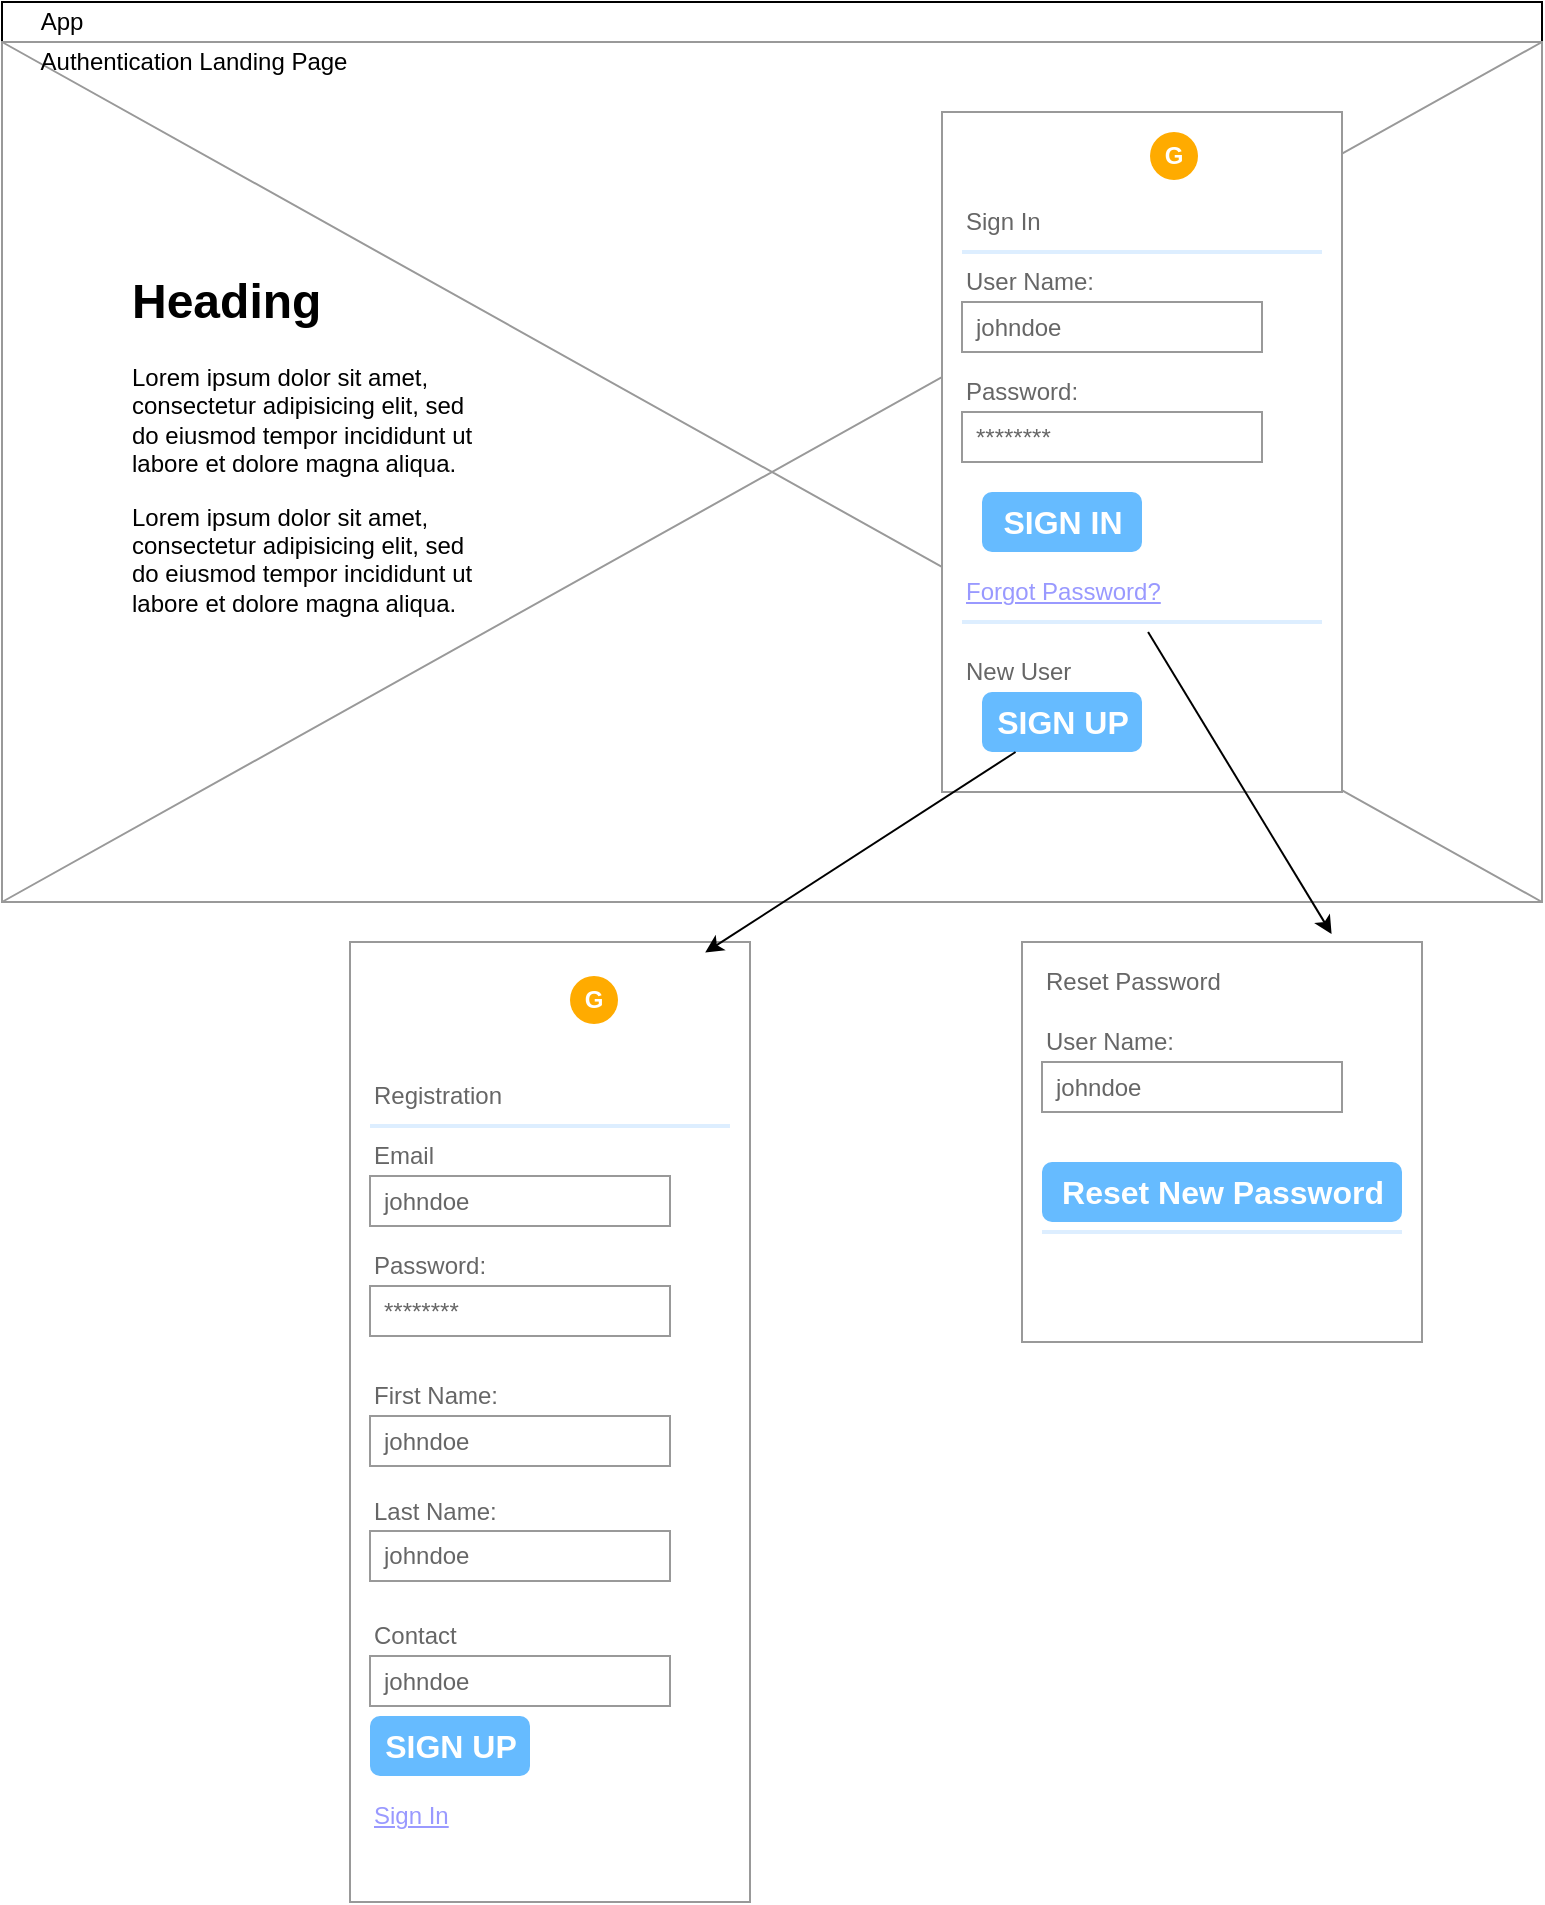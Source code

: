 <mxfile version="22.1.4" type="github">
  <diagram name="Page-1" id="Z21mBP2d0bDcraAdHLnU">
    <mxGraphModel dx="1050" dy="630" grid="1" gridSize="10" guides="1" tooltips="1" connect="1" arrows="1" fold="1" page="1" pageScale="1" pageWidth="827" pageHeight="1169" math="0" shadow="0">
      <root>
        <mxCell id="0" />
        <mxCell id="1" parent="0" />
        <mxCell id="4ooZNw-VQ2BO_oq2PY-E-2" value="" style="rounded=0;whiteSpace=wrap;html=1;" vertex="1" parent="1">
          <mxGeometry x="40" y="70" width="770" height="450" as="geometry" />
        </mxCell>
        <mxCell id="4ooZNw-VQ2BO_oq2PY-E-6" value="" style="verticalLabelPosition=bottom;shadow=0;dashed=0;align=center;html=1;verticalAlign=top;strokeWidth=1;shape=mxgraph.mockup.graphics.simpleIcon;strokeColor=#999999;" vertex="1" parent="1">
          <mxGeometry x="40" y="90" width="770" height="430" as="geometry" />
        </mxCell>
        <mxCell id="4ooZNw-VQ2BO_oq2PY-E-3" value="App" style="text;html=1;strokeColor=none;fillColor=none;align=center;verticalAlign=middle;whiteSpace=wrap;rounded=0;" vertex="1" parent="1">
          <mxGeometry x="40" y="70" width="60" height="20" as="geometry" />
        </mxCell>
        <mxCell id="4ooZNw-VQ2BO_oq2PY-E-5" value="Authentication Landing Page" style="text;html=1;strokeColor=none;fillColor=none;align=center;verticalAlign=middle;whiteSpace=wrap;rounded=0;" vertex="1" parent="1">
          <mxGeometry x="41" y="90" width="190" height="20" as="geometry" />
        </mxCell>
        <mxCell id="4ooZNw-VQ2BO_oq2PY-E-7" value="&lt;h1&gt;Heading&lt;/h1&gt;&lt;p&gt;Lorem ipsum dolor sit amet, consectetur adipisicing elit, sed do eiusmod tempor incididunt ut labore et dolore magna aliqua.&lt;/p&gt;&lt;p&gt;Lorem ipsum dolor sit amet, consectetur adipisicing elit, sed do eiusmod tempor incididunt ut labore et dolore magna aliqua.&lt;br&gt;&lt;/p&gt;&lt;p&gt;&lt;br&gt;&lt;/p&gt;" style="text;html=1;strokeColor=none;fillColor=none;spacing=5;spacingTop=-20;whiteSpace=wrap;overflow=hidden;rounded=0;" vertex="1" parent="1">
          <mxGeometry x="100" y="200" width="190" height="190" as="geometry" />
        </mxCell>
        <mxCell id="4ooZNw-VQ2BO_oq2PY-E-8" value="" style="strokeWidth=1;shadow=0;dashed=0;align=center;html=1;shape=mxgraph.mockup.forms.rrect;rSize=0;strokeColor=#999999;fillColor=#ffffff;" vertex="1" parent="1">
          <mxGeometry x="510" y="125" width="200" height="340" as="geometry" />
        </mxCell>
        <mxCell id="4ooZNw-VQ2BO_oq2PY-E-9" value="Sign In" style="strokeWidth=1;shadow=0;dashed=0;align=center;html=1;shape=mxgraph.mockup.forms.anchor;fontSize=12;fontColor=#666666;align=left;resizeWidth=1;spacingLeft=0;" vertex="1" parent="4ooZNw-VQ2BO_oq2PY-E-8">
          <mxGeometry width="100" height="20" relative="1" as="geometry">
            <mxPoint x="10" y="45" as="offset" />
          </mxGeometry>
        </mxCell>
        <mxCell id="4ooZNw-VQ2BO_oq2PY-E-10" value="" style="shape=line;strokeColor=#ddeeff;strokeWidth=2;html=1;resizeWidth=1;" vertex="1" parent="4ooZNw-VQ2BO_oq2PY-E-8">
          <mxGeometry width="180" height="10" relative="1" as="geometry">
            <mxPoint x="10" y="65" as="offset" />
          </mxGeometry>
        </mxCell>
        <mxCell id="4ooZNw-VQ2BO_oq2PY-E-11" value="User Name:" style="strokeWidth=1;shadow=0;dashed=0;align=center;html=1;shape=mxgraph.mockup.forms.anchor;fontSize=12;fontColor=#666666;align=left;resizeWidth=1;spacingLeft=0;" vertex="1" parent="4ooZNw-VQ2BO_oq2PY-E-8">
          <mxGeometry width="100" height="20" relative="1" as="geometry">
            <mxPoint x="10" y="75" as="offset" />
          </mxGeometry>
        </mxCell>
        <mxCell id="4ooZNw-VQ2BO_oq2PY-E-12" value="johndoe" style="strokeWidth=1;shadow=0;dashed=0;align=center;html=1;shape=mxgraph.mockup.forms.rrect;rSize=0;strokeColor=#999999;fontColor=#666666;align=left;spacingLeft=5;resizeWidth=1;" vertex="1" parent="4ooZNw-VQ2BO_oq2PY-E-8">
          <mxGeometry width="150" height="25" relative="1" as="geometry">
            <mxPoint x="10" y="95" as="offset" />
          </mxGeometry>
        </mxCell>
        <mxCell id="4ooZNw-VQ2BO_oq2PY-E-13" value="Password:" style="strokeWidth=1;shadow=0;dashed=0;align=center;html=1;shape=mxgraph.mockup.forms.anchor;fontSize=12;fontColor=#666666;align=left;resizeWidth=1;spacingLeft=0;" vertex="1" parent="4ooZNw-VQ2BO_oq2PY-E-8">
          <mxGeometry width="100" height="20" relative="1" as="geometry">
            <mxPoint x="10" y="130" as="offset" />
          </mxGeometry>
        </mxCell>
        <mxCell id="4ooZNw-VQ2BO_oq2PY-E-14" value="********" style="strokeWidth=1;shadow=0;dashed=0;align=center;html=1;shape=mxgraph.mockup.forms.rrect;rSize=0;strokeColor=#999999;fontColor=#666666;align=left;spacingLeft=5;resizeWidth=1;" vertex="1" parent="4ooZNw-VQ2BO_oq2PY-E-8">
          <mxGeometry width="150" height="25" relative="1" as="geometry">
            <mxPoint x="10" y="150" as="offset" />
          </mxGeometry>
        </mxCell>
        <mxCell id="4ooZNw-VQ2BO_oq2PY-E-15" value="SIGN IN" style="strokeWidth=1;shadow=0;dashed=0;align=center;html=1;shape=mxgraph.mockup.forms.rrect;rSize=5;strokeColor=none;fontColor=#ffffff;fillColor=#66bbff;fontSize=16;fontStyle=1;" vertex="1" parent="4ooZNw-VQ2BO_oq2PY-E-8">
          <mxGeometry y="1" width="80" height="30" relative="1" as="geometry">
            <mxPoint x="20" y="-150" as="offset" />
          </mxGeometry>
        </mxCell>
        <mxCell id="4ooZNw-VQ2BO_oq2PY-E-16" value="Forgot Password?" style="strokeWidth=1;shadow=0;dashed=0;align=center;html=1;shape=mxgraph.mockup.forms.anchor;fontSize=12;fontColor=#9999ff;align=left;spacingLeft=0;fontStyle=4;resizeWidth=1;" vertex="1" parent="4ooZNw-VQ2BO_oq2PY-E-8">
          <mxGeometry y="1" width="150" height="20" relative="1" as="geometry">
            <mxPoint x="10" y="-110" as="offset" />
          </mxGeometry>
        </mxCell>
        <mxCell id="4ooZNw-VQ2BO_oq2PY-E-17" value="" style="shape=line;strokeColor=#ddeeff;strokeWidth=2;html=1;resizeWidth=1;" vertex="1" parent="4ooZNw-VQ2BO_oq2PY-E-8">
          <mxGeometry y="1" width="180" height="10" relative="1" as="geometry">
            <mxPoint x="10" y="-90" as="offset" />
          </mxGeometry>
        </mxCell>
        <mxCell id="4ooZNw-VQ2BO_oq2PY-E-18" value="New User" style="strokeWidth=1;shadow=0;dashed=0;align=center;html=1;shape=mxgraph.mockup.forms.anchor;fontSize=12;fontColor=#666666;align=left;spacingLeft=0;resizeWidth=1;" vertex="1" parent="4ooZNw-VQ2BO_oq2PY-E-8">
          <mxGeometry y="1" width="150" height="20" relative="1" as="geometry">
            <mxPoint x="10" y="-70" as="offset" />
          </mxGeometry>
        </mxCell>
        <mxCell id="4ooZNw-VQ2BO_oq2PY-E-19" value="SIGN UP" style="strokeWidth=1;shadow=0;dashed=0;align=center;html=1;shape=mxgraph.mockup.forms.rrect;rSize=5;strokeColor=none;fontColor=#ffffff;fillColor=#66bbff;fontSize=16;fontStyle=1;" vertex="1" parent="4ooZNw-VQ2BO_oq2PY-E-8">
          <mxGeometry y="1" width="80" height="30" relative="1" as="geometry">
            <mxPoint x="20" y="-50" as="offset" />
          </mxGeometry>
        </mxCell>
        <mxCell id="4ooZNw-VQ2BO_oq2PY-E-20" value="" style="shape=image;html=1;verticalAlign=top;verticalLabelPosition=bottom;labelBackgroundColor=#ffffff;imageAspect=0;aspect=fixed;image=https://cdn4.iconfinder.com/data/icons/miu-black-social-2/60/facebook-128.png" vertex="1" parent="4ooZNw-VQ2BO_oq2PY-E-8">
          <mxGeometry x="64" y="10" width="28" height="28" as="geometry" />
        </mxCell>
        <mxCell id="4ooZNw-VQ2BO_oq2PY-E-23" value="G" style="shape=ellipse;fillColor=#FFAB00;strokeColor=none;fontColor=#ffffff;align=center;verticalAlign=middle;whiteSpace=wrap;fontSize=12;fontStyle=1;html=1;sketch=0;" vertex="1" parent="4ooZNw-VQ2BO_oq2PY-E-8">
          <mxGeometry x="104" y="10" width="24" height="24" as="geometry" />
        </mxCell>
        <mxCell id="4ooZNw-VQ2BO_oq2PY-E-24" value="" style="strokeWidth=1;shadow=0;dashed=0;align=center;html=1;shape=mxgraph.mockup.forms.rrect;rSize=0;strokeColor=#999999;fillColor=#ffffff;" vertex="1" parent="1">
          <mxGeometry x="214" y="540" width="200" height="480" as="geometry" />
        </mxCell>
        <mxCell id="4ooZNw-VQ2BO_oq2PY-E-25" value="Registration" style="strokeWidth=1;shadow=0;dashed=0;align=center;html=1;shape=mxgraph.mockup.forms.anchor;fontSize=12;fontColor=#666666;align=left;resizeWidth=1;spacingLeft=0;" vertex="1" parent="4ooZNw-VQ2BO_oq2PY-E-24">
          <mxGeometry width="100" height="20" relative="1" as="geometry">
            <mxPoint x="10" y="67" as="offset" />
          </mxGeometry>
        </mxCell>
        <mxCell id="4ooZNw-VQ2BO_oq2PY-E-26" value="" style="shape=line;strokeColor=#ddeeff;strokeWidth=2;html=1;resizeWidth=1;" vertex="1" parent="4ooZNw-VQ2BO_oq2PY-E-24">
          <mxGeometry width="180" height="10" relative="1" as="geometry">
            <mxPoint x="10" y="87" as="offset" />
          </mxGeometry>
        </mxCell>
        <mxCell id="4ooZNw-VQ2BO_oq2PY-E-27" value="Email" style="strokeWidth=1;shadow=0;dashed=0;align=center;html=1;shape=mxgraph.mockup.forms.anchor;fontSize=12;fontColor=#666666;align=left;resizeWidth=1;spacingLeft=0;" vertex="1" parent="4ooZNw-VQ2BO_oq2PY-E-24">
          <mxGeometry width="100" height="20" relative="1" as="geometry">
            <mxPoint x="10" y="97" as="offset" />
          </mxGeometry>
        </mxCell>
        <mxCell id="4ooZNw-VQ2BO_oq2PY-E-28" value="johndoe" style="strokeWidth=1;shadow=0;dashed=0;align=center;html=1;shape=mxgraph.mockup.forms.rrect;rSize=0;strokeColor=#999999;fontColor=#666666;align=left;spacingLeft=5;resizeWidth=1;" vertex="1" parent="4ooZNw-VQ2BO_oq2PY-E-24">
          <mxGeometry width="150" height="25" relative="1" as="geometry">
            <mxPoint x="10" y="117" as="offset" />
          </mxGeometry>
        </mxCell>
        <mxCell id="4ooZNw-VQ2BO_oq2PY-E-29" value="Password:" style="strokeWidth=1;shadow=0;dashed=0;align=center;html=1;shape=mxgraph.mockup.forms.anchor;fontSize=12;fontColor=#666666;align=left;resizeWidth=1;spacingLeft=0;" vertex="1" parent="4ooZNw-VQ2BO_oq2PY-E-24">
          <mxGeometry width="100" height="20" relative="1" as="geometry">
            <mxPoint x="10" y="152" as="offset" />
          </mxGeometry>
        </mxCell>
        <mxCell id="4ooZNw-VQ2BO_oq2PY-E-30" value="********" style="strokeWidth=1;shadow=0;dashed=0;align=center;html=1;shape=mxgraph.mockup.forms.rrect;rSize=0;strokeColor=#999999;fontColor=#666666;align=left;spacingLeft=5;resizeWidth=1;" vertex="1" parent="4ooZNw-VQ2BO_oq2PY-E-24">
          <mxGeometry width="150" height="25" relative="1" as="geometry">
            <mxPoint x="10" y="172" as="offset" />
          </mxGeometry>
        </mxCell>
        <mxCell id="4ooZNw-VQ2BO_oq2PY-E-32" value="Sign In" style="strokeWidth=1;shadow=0;dashed=0;align=center;html=1;shape=mxgraph.mockup.forms.anchor;fontSize=12;fontColor=#9999ff;align=left;spacingLeft=0;fontStyle=4;resizeWidth=1;" vertex="1" parent="4ooZNw-VQ2BO_oq2PY-E-24">
          <mxGeometry y="1" width="150" height="20" relative="1" as="geometry">
            <mxPoint x="10" y="-53" as="offset" />
          </mxGeometry>
        </mxCell>
        <mxCell id="4ooZNw-VQ2BO_oq2PY-E-35" value="SIGN UP" style="strokeWidth=1;shadow=0;dashed=0;align=center;html=1;shape=mxgraph.mockup.forms.rrect;rSize=5;strokeColor=none;fontColor=#ffffff;fillColor=#66bbff;fontSize=16;fontStyle=1;" vertex="1" parent="4ooZNw-VQ2BO_oq2PY-E-24">
          <mxGeometry y="1" width="80" height="30" relative="1" as="geometry">
            <mxPoint x="10" y="-93" as="offset" />
          </mxGeometry>
        </mxCell>
        <mxCell id="4ooZNw-VQ2BO_oq2PY-E-36" value="First Name:" style="strokeWidth=1;shadow=0;dashed=0;align=center;html=1;shape=mxgraph.mockup.forms.anchor;fontSize=12;fontColor=#666666;align=left;resizeWidth=1;spacingLeft=0;" vertex="1" parent="4ooZNw-VQ2BO_oq2PY-E-24">
          <mxGeometry x="10" y="217" width="100" height="20" as="geometry" />
        </mxCell>
        <mxCell id="4ooZNw-VQ2BO_oq2PY-E-37" value="johndoe" style="strokeWidth=1;shadow=0;dashed=0;align=center;html=1;shape=mxgraph.mockup.forms.rrect;rSize=0;strokeColor=#999999;fontColor=#666666;align=left;spacingLeft=5;resizeWidth=1;" vertex="1" parent="4ooZNw-VQ2BO_oq2PY-E-24">
          <mxGeometry x="10" y="237" width="150" height="25" as="geometry" />
        </mxCell>
        <mxCell id="4ooZNw-VQ2BO_oq2PY-E-38" value="Last Name:" style="strokeWidth=1;shadow=0;dashed=0;align=center;html=1;shape=mxgraph.mockup.forms.anchor;fontSize=12;fontColor=#666666;align=left;resizeWidth=1;spacingLeft=0;" vertex="1" parent="4ooZNw-VQ2BO_oq2PY-E-24">
          <mxGeometry x="10" y="274.5" width="100" height="20" as="geometry" />
        </mxCell>
        <mxCell id="4ooZNw-VQ2BO_oq2PY-E-39" value="johndoe" style="strokeWidth=1;shadow=0;dashed=0;align=center;html=1;shape=mxgraph.mockup.forms.rrect;rSize=0;strokeColor=#999999;fontColor=#666666;align=left;spacingLeft=5;resizeWidth=1;" vertex="1" parent="4ooZNw-VQ2BO_oq2PY-E-24">
          <mxGeometry x="10" y="294.5" width="150" height="25" as="geometry" />
        </mxCell>
        <mxCell id="4ooZNw-VQ2BO_oq2PY-E-40" value="Contact" style="strokeWidth=1;shadow=0;dashed=0;align=center;html=1;shape=mxgraph.mockup.forms.anchor;fontSize=12;fontColor=#666666;align=left;resizeWidth=1;spacingLeft=0;" vertex="1" parent="4ooZNw-VQ2BO_oq2PY-E-24">
          <mxGeometry x="10" y="337" width="100" height="20" as="geometry" />
        </mxCell>
        <mxCell id="4ooZNw-VQ2BO_oq2PY-E-41" value="johndoe" style="strokeWidth=1;shadow=0;dashed=0;align=center;html=1;shape=mxgraph.mockup.forms.rrect;rSize=0;strokeColor=#999999;fontColor=#666666;align=left;spacingLeft=5;resizeWidth=1;" vertex="1" parent="4ooZNw-VQ2BO_oq2PY-E-24">
          <mxGeometry x="10" y="357" width="150" height="25" as="geometry" />
        </mxCell>
        <mxCell id="4ooZNw-VQ2BO_oq2PY-E-42" value="" style="shape=image;html=1;verticalAlign=top;verticalLabelPosition=bottom;labelBackgroundColor=#ffffff;imageAspect=0;aspect=fixed;image=https://cdn4.iconfinder.com/data/icons/miu-black-social-2/60/facebook-128.png" vertex="1" parent="4ooZNw-VQ2BO_oq2PY-E-24">
          <mxGeometry x="60" y="17" width="28" height="28" as="geometry" />
        </mxCell>
        <mxCell id="4ooZNw-VQ2BO_oq2PY-E-57" value="G" style="shape=ellipse;fillColor=#FFAB00;strokeColor=none;fontColor=#ffffff;align=center;verticalAlign=middle;whiteSpace=wrap;fontSize=12;fontStyle=1;html=1;sketch=0;" vertex="1" parent="4ooZNw-VQ2BO_oq2PY-E-24">
          <mxGeometry x="110" y="17" width="24" height="24" as="geometry" />
        </mxCell>
        <mxCell id="4ooZNw-VQ2BO_oq2PY-E-58" value="" style="endArrow=classic;html=1;rounded=0;entryX=0.888;entryY=0.011;entryDx=0;entryDy=0;entryPerimeter=0;" edge="1" parent="1" source="4ooZNw-VQ2BO_oq2PY-E-19" target="4ooZNw-VQ2BO_oq2PY-E-24">
          <mxGeometry width="50" height="50" relative="1" as="geometry">
            <mxPoint x="390" y="760" as="sourcePoint" />
            <mxPoint x="500" y="840" as="targetPoint" />
          </mxGeometry>
        </mxCell>
        <mxCell id="4ooZNw-VQ2BO_oq2PY-E-59" value="" style="strokeWidth=1;shadow=0;dashed=0;align=center;html=1;shape=mxgraph.mockup.forms.rrect;rSize=0;strokeColor=#999999;fillColor=#ffffff;" vertex="1" parent="1">
          <mxGeometry x="550" y="540" width="200" height="200" as="geometry" />
        </mxCell>
        <mxCell id="4ooZNw-VQ2BO_oq2PY-E-60" value="Reset Password" style="strokeWidth=1;shadow=0;dashed=0;align=center;html=1;shape=mxgraph.mockup.forms.anchor;fontSize=12;fontColor=#666666;align=left;resizeWidth=1;spacingLeft=0;" vertex="1" parent="4ooZNw-VQ2BO_oq2PY-E-59">
          <mxGeometry width="100" height="20" relative="1" as="geometry">
            <mxPoint x="10" y="10" as="offset" />
          </mxGeometry>
        </mxCell>
        <mxCell id="4ooZNw-VQ2BO_oq2PY-E-61" value="" style="shape=line;strokeColor=#ddeeff;strokeWidth=2;html=1;resizeWidth=1;" vertex="1" parent="4ooZNw-VQ2BO_oq2PY-E-59">
          <mxGeometry width="180" height="10" relative="1" as="geometry">
            <mxPoint x="10" y="140" as="offset" />
          </mxGeometry>
        </mxCell>
        <mxCell id="4ooZNw-VQ2BO_oq2PY-E-62" value="User Name:" style="strokeWidth=1;shadow=0;dashed=0;align=center;html=1;shape=mxgraph.mockup.forms.anchor;fontSize=12;fontColor=#666666;align=left;resizeWidth=1;spacingLeft=0;" vertex="1" parent="4ooZNw-VQ2BO_oq2PY-E-59">
          <mxGeometry width="100" height="20" relative="1" as="geometry">
            <mxPoint x="10" y="40" as="offset" />
          </mxGeometry>
        </mxCell>
        <mxCell id="4ooZNw-VQ2BO_oq2PY-E-63" value="johndoe" style="strokeWidth=1;shadow=0;dashed=0;align=center;html=1;shape=mxgraph.mockup.forms.rrect;rSize=0;strokeColor=#999999;fontColor=#666666;align=left;spacingLeft=5;resizeWidth=1;" vertex="1" parent="4ooZNw-VQ2BO_oq2PY-E-59">
          <mxGeometry width="150" height="25" relative="1" as="geometry">
            <mxPoint x="10" y="60" as="offset" />
          </mxGeometry>
        </mxCell>
        <mxCell id="4ooZNw-VQ2BO_oq2PY-E-66" value="Reset New Password" style="strokeWidth=1;shadow=0;dashed=0;align=center;html=1;shape=mxgraph.mockup.forms.rrect;rSize=5;strokeColor=none;fontColor=#ffffff;fillColor=#66bbff;fontSize=16;fontStyle=1;" vertex="1" parent="4ooZNw-VQ2BO_oq2PY-E-59">
          <mxGeometry y="1" width="180" height="30" relative="1" as="geometry">
            <mxPoint x="10" y="-90" as="offset" />
          </mxGeometry>
        </mxCell>
        <mxCell id="4ooZNw-VQ2BO_oq2PY-E-71" value="" style="endArrow=classic;html=1;rounded=0;entryX=0.774;entryY=-0.02;entryDx=0;entryDy=0;entryPerimeter=0;" edge="1" parent="1" source="4ooZNw-VQ2BO_oq2PY-E-17" target="4ooZNw-VQ2BO_oq2PY-E-59">
          <mxGeometry width="50" height="50" relative="1" as="geometry">
            <mxPoint x="780" y="570" as="sourcePoint" />
            <mxPoint x="830" y="520" as="targetPoint" />
          </mxGeometry>
        </mxCell>
      </root>
    </mxGraphModel>
  </diagram>
</mxfile>
